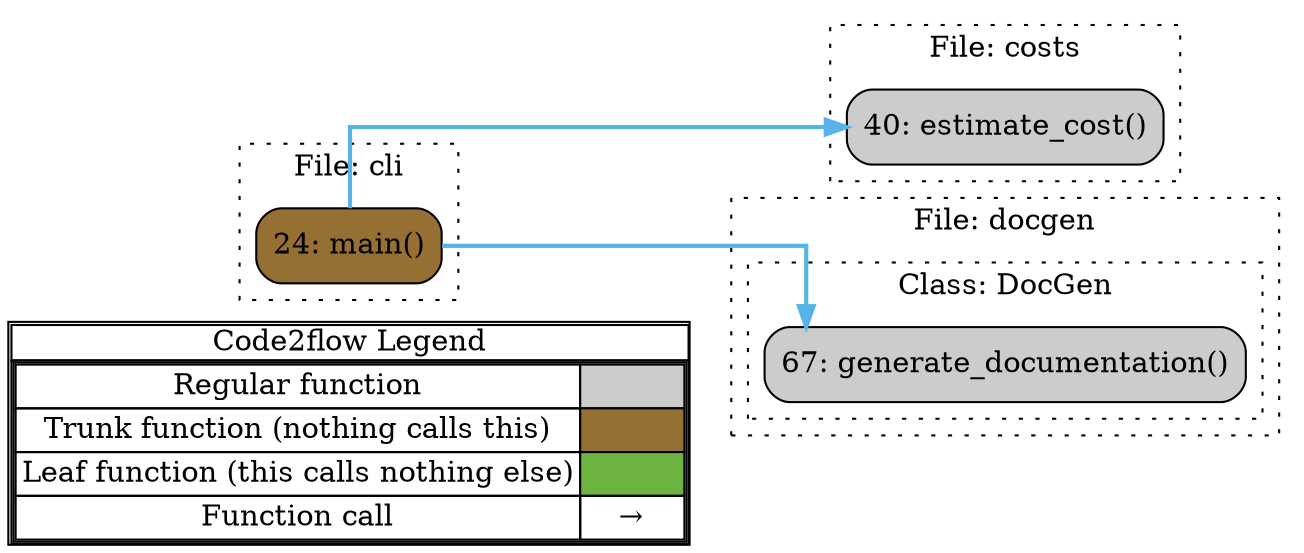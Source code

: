 digraph G {
concentrate=true;
splines="ortho";
rankdir="LR";
subgraph legend{
    rank = min;
    label = "legend";
    Legend [shape=none, margin=0, label = <
        <table cellspacing="0" cellpadding="0" border="1"><tr><td>Code2flow Legend</td></tr><tr><td>
        <table cellspacing="0">
        <tr><td>Regular function</td><td width="50px" bgcolor='#cccccc'></td></tr>
        <tr><td>Trunk function (nothing calls this)</td><td bgcolor='#966F33'></td></tr>
        <tr><td>Leaf function (this calls nothing else)</td><td bgcolor='#6db33f'></td></tr>
        <tr><td>Function call</td><td><font color='black'>&#8594;</font></td></tr>
        </table></td></tr></table>
        >];
}node_9bc1fdfe [label="40: estimate_cost()" name="costs::estimate_cost" shape="rect" style="rounded,filled" fillcolor="#cccccc" ];
node_5cad0a42 [label="24: main()" name="cli::main" shape="rect" style="rounded,filled" fillcolor="#966F33" ];
node_d991457e [label="67: generate_documentation()" name="docgen::DocGen.generate_documentation" shape="rect" style="rounded,filled" fillcolor="#cccccc" ];
node_5cad0a42 -> node_d991457e [color="#56B4E9" penwidth="2"];
node_5cad0a42 -> node_9bc1fdfe [color="#56B4E9" penwidth="2"];
subgraph cluster_e2b5adff {
    node_5cad0a42;
    label="File: cli";
    name="cli";
    style="filled";
    graph[style=dotted];
};
subgraph cluster_89f218c2 {
    label="File: docgen";
    name="docgen";
    style="filled";
    graph[style=dotted];
    subgraph cluster_f0ab21aa {
        node_d991457e;
        label="Class: DocGen";
        name="DocGen";
        style="filled";
        graph[style=dotted];
    };
};
subgraph cluster_652b4f43 {
    node_9bc1fdfe;
    label="File: costs";
    name="costs";
    style="filled";
    graph[style=dotted];
};
}
